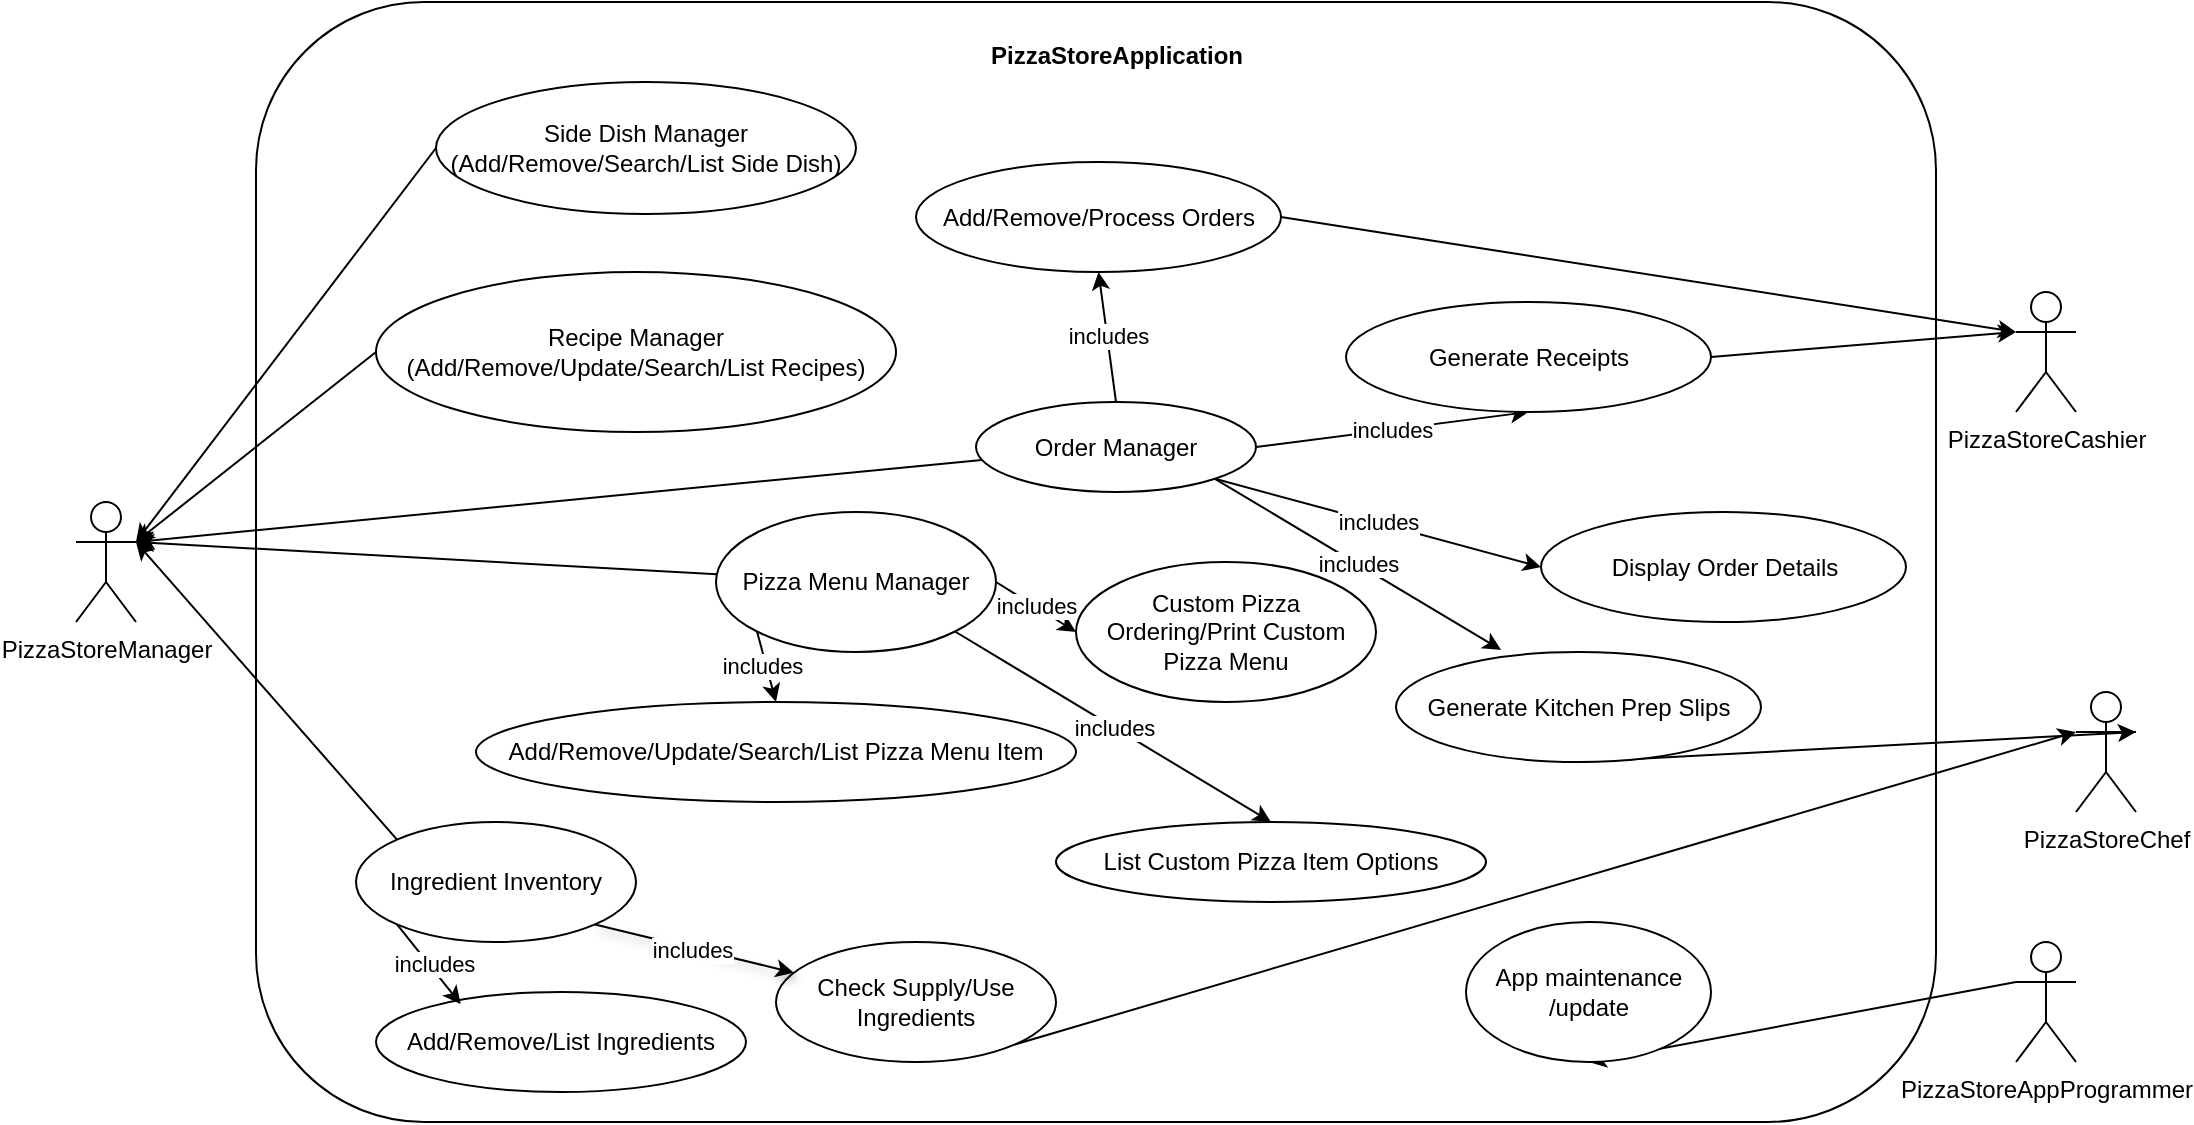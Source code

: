 <mxfile>
    <diagram id="gFxkT0DyHyxh4xu2Qbpf" name="Page-1">
        <mxGraphModel dx="2301" dy="1620" grid="1" gridSize="10" guides="1" tooltips="1" connect="1" arrows="1" fold="1" page="1" pageScale="1" pageWidth="850" pageHeight="1100" math="0" shadow="0">
            <root>
                <mxCell id="0"/>
                <mxCell id="1" parent="0"/>
                <mxCell id="2" value="" style="rounded=1;whiteSpace=wrap;html=1;" parent="1" vertex="1">
                    <mxGeometry x="-120" y="-140" width="840" height="560" as="geometry"/>
                </mxCell>
                <mxCell id="lt5erGNGad_j3tspca0G-2" value="PizzaStoreManager" style="shape=umlActor;verticalLabelPosition=bottom;verticalAlign=top;html=1;" vertex="1" parent="1">
                    <mxGeometry x="-210" y="110" width="30" height="60" as="geometry"/>
                </mxCell>
                <mxCell id="lt5erGNGad_j3tspca0G-4" value="PizzaStoreChef" style="shape=umlActor;verticalLabelPosition=bottom;verticalAlign=top;html=1;" vertex="1" parent="1">
                    <mxGeometry x="790" y="205" width="30" height="60" as="geometry"/>
                </mxCell>
                <mxCell id="9" style="edgeStyle=none;html=1;exitX=0;exitY=0.333;exitDx=0;exitDy=0;exitPerimeter=0;entryX=0.5;entryY=1;entryDx=0;entryDy=0;" edge="1" parent="1" source="lt5erGNGad_j3tspca0G-7" target="lt5erGNGad_j3tspca0G-37">
                    <mxGeometry relative="1" as="geometry"/>
                </mxCell>
                <mxCell id="lt5erGNGad_j3tspca0G-7" value="PizzaStoreAppProgrammer" style="shape=umlActor;verticalLabelPosition=bottom;verticalAlign=top;html=1;" vertex="1" parent="1">
                    <mxGeometry x="760" y="330" width="30" height="60" as="geometry"/>
                </mxCell>
                <mxCell id="lt5erGNGad_j3tspca0G-8" value="PizzaStoreApplication" style="text;align=center;fontStyle=1;verticalAlign=middle;spacingLeft=3;spacingRight=3;strokeColor=none;rotatable=0;points=[[0,0.5],[1,0.5]];portConstraint=eastwest;html=1;" vertex="1" parent="1">
                    <mxGeometry x="270" y="-126" width="80" height="26" as="geometry"/>
                </mxCell>
                <mxCell id="lt5erGNGad_j3tspca0G-9" value="PizzaStoreCashier" style="shape=umlActor;verticalLabelPosition=bottom;verticalAlign=top;html=1;" vertex="1" parent="1">
                    <mxGeometry x="760" y="5" width="30" height="60" as="geometry"/>
                </mxCell>
                <mxCell id="8" style="edgeStyle=none;html=1;exitX=0;exitY=0;exitDx=0;exitDy=0;entryX=1;entryY=0.333;entryDx=0;entryDy=0;entryPerimeter=0;" edge="1" parent="1" source="lt5erGNGad_j3tspca0G-10" target="lt5erGNGad_j3tspca0G-2">
                    <mxGeometry relative="1" as="geometry"/>
                </mxCell>
                <mxCell id="lt5erGNGad_j3tspca0G-10" value="Ingredient Inventory" style="ellipse;whiteSpace=wrap;html=1;" vertex="1" parent="1">
                    <mxGeometry x="-70" y="270" width="140" height="60" as="geometry"/>
                </mxCell>
                <mxCell id="5" style="edgeStyle=none;html=1;exitX=0;exitY=0.5;exitDx=0;exitDy=0;entryX=1;entryY=0.333;entryDx=0;entryDy=0;entryPerimeter=0;" edge="1" parent="1" source="lt5erGNGad_j3tspca0G-11" target="lt5erGNGad_j3tspca0G-2">
                    <mxGeometry relative="1" as="geometry"/>
                </mxCell>
                <mxCell id="lt5erGNGad_j3tspca0G-11" value="Recipe Manager&lt;br&gt;(Add/Remove/Update/Search/List Recipes)" style="ellipse;whiteSpace=wrap;html=1;" vertex="1" parent="1">
                    <mxGeometry x="-60" y="-5" width="260" height="80" as="geometry"/>
                </mxCell>
                <mxCell id="11" style="edgeStyle=none;html=1;" edge="1" parent="1" source="lt5erGNGad_j3tspca0G-12">
                    <mxGeometry relative="1" as="geometry">
                        <mxPoint x="-180.0" y="130" as="targetPoint"/>
                    </mxGeometry>
                </mxCell>
                <mxCell id="12" style="edgeStyle=none;html=1;exitX=0;exitY=1;exitDx=0;exitDy=0;entryX=0.5;entryY=0;entryDx=0;entryDy=0;" edge="1" parent="1" source="lt5erGNGad_j3tspca0G-12" target="lt5erGNGad_j3tspca0G-34">
                    <mxGeometry relative="1" as="geometry"/>
                </mxCell>
                <mxCell id="13" value="includes" style="edgeLabel;html=1;align=center;verticalAlign=middle;resizable=0;points=[];" vertex="1" connectable="0" parent="12">
                    <mxGeometry x="-0.075" y="-2" relative="1" as="geometry">
                        <mxPoint as="offset"/>
                    </mxGeometry>
                </mxCell>
                <mxCell id="14" style="edgeStyle=none;html=1;exitX=1;exitY=1;exitDx=0;exitDy=0;entryX=0.5;entryY=0;entryDx=0;entryDy=0;" edge="1" parent="1" source="lt5erGNGad_j3tspca0G-12" target="lt5erGNGad_j3tspca0G-35">
                    <mxGeometry relative="1" as="geometry"/>
                </mxCell>
                <mxCell id="15" value="includes" style="edgeLabel;html=1;align=center;verticalAlign=middle;resizable=0;points=[];" vertex="1" connectable="0" parent="14">
                    <mxGeometry x="0.003" relative="1" as="geometry">
                        <mxPoint as="offset"/>
                    </mxGeometry>
                </mxCell>
                <mxCell id="24" value="includes" style="edgeStyle=none;html=1;exitX=1;exitY=0.5;exitDx=0;exitDy=0;entryX=0;entryY=0.5;entryDx=0;entryDy=0;" edge="1" parent="1" source="lt5erGNGad_j3tspca0G-12" target="lt5erGNGad_j3tspca0G-15">
                    <mxGeometry relative="1" as="geometry"/>
                </mxCell>
                <mxCell id="lt5erGNGad_j3tspca0G-12" value="Pizza Menu Manager" style="ellipse;whiteSpace=wrap;html=1;" vertex="1" parent="1">
                    <mxGeometry x="110" y="115" width="140" height="70" as="geometry"/>
                </mxCell>
                <mxCell id="10" style="edgeStyle=none;html=1;exitX=0;exitY=0.5;exitDx=0;exitDy=0;" edge="1" parent="1" source="lt5erGNGad_j3tspca0G-13">
                    <mxGeometry relative="1" as="geometry">
                        <mxPoint x="-180.0" y="130" as="targetPoint"/>
                    </mxGeometry>
                </mxCell>
                <mxCell id="lt5erGNGad_j3tspca0G-13" value="Side Dish Manager&lt;br&gt;(Add/Remove/Search/List Side Dish)" style="ellipse;whiteSpace=wrap;html=1;" vertex="1" parent="1">
                    <mxGeometry x="-30" y="-100" width="210" height="66" as="geometry"/>
                </mxCell>
                <mxCell id="16" style="edgeStyle=none;html=1;" edge="1" parent="1" source="lt5erGNGad_j3tspca0G-14">
                    <mxGeometry relative="1" as="geometry">
                        <mxPoint x="-180.0" y="130" as="targetPoint"/>
                    </mxGeometry>
                </mxCell>
                <mxCell id="21" value="includes" style="edgeStyle=none;html=1;exitX=0.5;exitY=0;exitDx=0;exitDy=0;entryX=0.5;entryY=1;entryDx=0;entryDy=0;" edge="1" parent="1" source="lt5erGNGad_j3tspca0G-14" target="lt5erGNGad_j3tspca0G-36">
                    <mxGeometry relative="1" as="geometry"/>
                </mxCell>
                <mxCell id="22" value="includes" style="edgeStyle=none;html=1;exitX=1;exitY=0.5;exitDx=0;exitDy=0;entryX=0.5;entryY=1;entryDx=0;entryDy=0;" edge="1" parent="1" source="lt5erGNGad_j3tspca0G-14" target="lt5erGNGad_j3tspca0G-40">
                    <mxGeometry relative="1" as="geometry"/>
                </mxCell>
                <mxCell id="25" value="includes" style="edgeStyle=none;html=1;exitX=1;exitY=1;exitDx=0;exitDy=0;entryX=0;entryY=0.5;entryDx=0;entryDy=0;" edge="1" parent="1" source="lt5erGNGad_j3tspca0G-14" target="lt5erGNGad_j3tspca0G-38">
                    <mxGeometry relative="1" as="geometry"/>
                </mxCell>
                <mxCell id="26" value="includes" style="edgeStyle=none;html=1;exitX=1;exitY=1;exitDx=0;exitDy=0;entryX=0.288;entryY=-0.019;entryDx=0;entryDy=0;entryPerimeter=0;" edge="1" parent="1" source="lt5erGNGad_j3tspca0G-14" target="lt5erGNGad_j3tspca0G-39">
                    <mxGeometry relative="1" as="geometry"/>
                </mxCell>
                <mxCell id="lt5erGNGad_j3tspca0G-14" value="Order Manager" style="ellipse;whiteSpace=wrap;html=1;" vertex="1" parent="1">
                    <mxGeometry x="240" y="60" width="140" height="45" as="geometry"/>
                </mxCell>
                <mxCell id="lt5erGNGad_j3tspca0G-15" value="Custom Pizza Ordering/Print Custom Pizza Menu" style="ellipse;whiteSpace=wrap;html=1;" vertex="1" parent="1">
                    <mxGeometry x="290" y="140" width="150" height="70" as="geometry"/>
                </mxCell>
                <mxCell id="lt5erGNGad_j3tspca0G-24" value="Add/Remove/List Ingredients" style="ellipse;whiteSpace=wrap;html=1;" vertex="1" parent="1">
                    <mxGeometry x="-60" y="355" width="185" height="50" as="geometry"/>
                </mxCell>
                <mxCell id="7" style="edgeStyle=none;html=1;exitX=1;exitY=1;exitDx=0;exitDy=0;entryX=0;entryY=0.333;entryDx=0;entryDy=0;entryPerimeter=0;" edge="1" parent="1" source="lt5erGNGad_j3tspca0G-25" target="lt5erGNGad_j3tspca0G-4">
                    <mxGeometry relative="1" as="geometry"/>
                </mxCell>
                <mxCell id="lt5erGNGad_j3tspca0G-25" value="Check Supply/Use Ingredients" style="ellipse;whiteSpace=wrap;html=1;" vertex="1" parent="1">
                    <mxGeometry x="140" y="330" width="140" height="60" as="geometry"/>
                </mxCell>
                <mxCell id="lt5erGNGad_j3tspca0G-27" style="rounded=0;orthogonalLoop=1;jettySize=auto;html=1;exitX=0;exitY=1;exitDx=0;exitDy=0;entryX=0.229;entryY=0.121;entryDx=0;entryDy=0;entryPerimeter=0;" edge="1" parent="1" source="lt5erGNGad_j3tspca0G-10" target="lt5erGNGad_j3tspca0G-24">
                    <mxGeometry relative="1" as="geometry"/>
                </mxCell>
                <mxCell id="lt5erGNGad_j3tspca0G-30" value="includes" style="edgeLabel;html=1;align=center;verticalAlign=middle;resizable=0;points=[];" connectable="0" vertex="1" parent="lt5erGNGad_j3tspca0G-27">
                    <mxGeometry x="0.035" y="2" relative="1" as="geometry">
                        <mxPoint as="offset"/>
                    </mxGeometry>
                </mxCell>
                <mxCell id="lt5erGNGad_j3tspca0G-28" style="rounded=0;orthogonalLoop=1;jettySize=auto;html=1;exitX=1;exitY=1;exitDx=0;exitDy=0;shadow=1;" edge="1" parent="1" source="lt5erGNGad_j3tspca0G-10" target="lt5erGNGad_j3tspca0G-25">
                    <mxGeometry relative="1" as="geometry"/>
                </mxCell>
                <mxCell id="lt5erGNGad_j3tspca0G-32" value="includes" style="edgeLabel;html=1;align=center;verticalAlign=middle;resizable=0;points=[];" connectable="0" vertex="1" parent="lt5erGNGad_j3tspca0G-28">
                    <mxGeometry x="-0.026" y="-2" relative="1" as="geometry">
                        <mxPoint y="-1" as="offset"/>
                    </mxGeometry>
                </mxCell>
                <mxCell id="lt5erGNGad_j3tspca0G-34" value="Add/Remove/Update/Search/List Pizza Menu Item" style="ellipse;whiteSpace=wrap;html=1;" vertex="1" parent="1">
                    <mxGeometry x="-10" y="210" width="300" height="50" as="geometry"/>
                </mxCell>
                <mxCell id="lt5erGNGad_j3tspca0G-35" value="List Custom Pizza Item Options" style="ellipse;whiteSpace=wrap;html=1;" vertex="1" parent="1">
                    <mxGeometry x="280" y="270" width="215" height="40" as="geometry"/>
                </mxCell>
                <mxCell id="18" style="edgeStyle=none;html=1;exitX=1;exitY=0.5;exitDx=0;exitDy=0;entryX=0;entryY=0.333;entryDx=0;entryDy=0;entryPerimeter=0;" edge="1" parent="1" source="lt5erGNGad_j3tspca0G-36" target="lt5erGNGad_j3tspca0G-9">
                    <mxGeometry relative="1" as="geometry"/>
                </mxCell>
                <mxCell id="lt5erGNGad_j3tspca0G-36" value="Add/Remove/Process Orders" style="ellipse;whiteSpace=wrap;html=1;" vertex="1" parent="1">
                    <mxGeometry x="210" y="-60" width="182.5" height="55" as="geometry"/>
                </mxCell>
                <mxCell id="lt5erGNGad_j3tspca0G-37" value="App maintenance /update" style="ellipse;whiteSpace=wrap;html=1;" vertex="1" parent="1">
                    <mxGeometry x="485" y="320" width="122.5" height="70" as="geometry"/>
                </mxCell>
                <mxCell id="lt5erGNGad_j3tspca0G-38" value="Display Order Details" style="ellipse;whiteSpace=wrap;html=1;" vertex="1" parent="1">
                    <mxGeometry x="522.5" y="115" width="182.5" height="55" as="geometry"/>
                </mxCell>
                <mxCell id="20" style="edgeStyle=none;html=1;exitX=0.5;exitY=1;exitDx=0;exitDy=0;entryX=1;entryY=0.333;entryDx=0;entryDy=0;entryPerimeter=0;" edge="1" parent="1" source="lt5erGNGad_j3tspca0G-39" target="lt5erGNGad_j3tspca0G-4">
                    <mxGeometry relative="1" as="geometry"/>
                </mxCell>
                <mxCell id="lt5erGNGad_j3tspca0G-39" value="Generate Kitchen Prep Slips" style="ellipse;whiteSpace=wrap;html=1;" vertex="1" parent="1">
                    <mxGeometry x="450" y="185" width="182.5" height="55" as="geometry"/>
                </mxCell>
                <mxCell id="19" style="edgeStyle=none;html=1;exitX=1;exitY=0.5;exitDx=0;exitDy=0;entryX=0;entryY=0.333;entryDx=0;entryDy=0;entryPerimeter=0;" edge="1" parent="1" source="lt5erGNGad_j3tspca0G-40" target="lt5erGNGad_j3tspca0G-9">
                    <mxGeometry relative="1" as="geometry"/>
                </mxCell>
                <mxCell id="lt5erGNGad_j3tspca0G-40" value="Generate Receipts" style="ellipse;whiteSpace=wrap;html=1;" vertex="1" parent="1">
                    <mxGeometry x="425" y="10" width="182.5" height="55" as="geometry"/>
                </mxCell>
            </root>
        </mxGraphModel>
    </diagram>
</mxfile>
